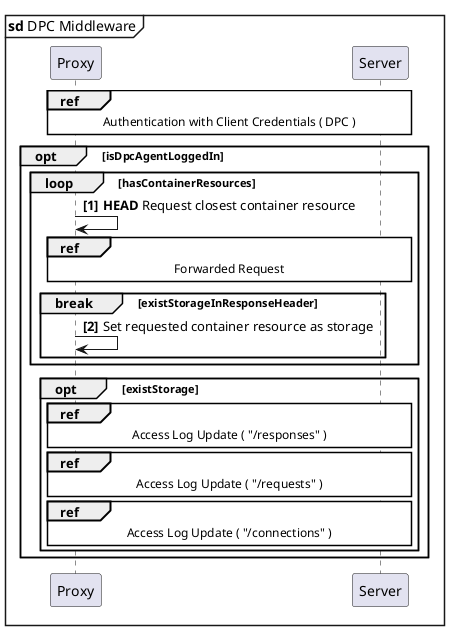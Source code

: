 @startuml
'https://plantuml.com/sequence-diagram

skinparam sequenceReferenceBackgroundColor white

mainframe **sd** DPC Middleware
autonumber 1 1 "<b>[0]"

participant "Proxy" as Proxy
participant "Server" as Server

ref over Proxy, Server  : Authentication with Client Credentials ( DPC )
opt isDpcAgentLoggedIn
loop hasContainerResources
    Proxy   ->  Proxy   : <b>HEAD</b> Request closest container resource
ref over Proxy, Server  : Forwarded Request
    break existStorageInResponseHeader
    Proxy   -> Proxy        : Set requested container resource as storage
    end
end
opt existStorage
||5||
ref over Proxy, Server : Access Log Update ( "/responses" )
ref over Proxy, Server : Access Log Update ( "/requests" )
ref over Proxy, Server : Access Log Update ( "/connections" )
end
end
@enduml